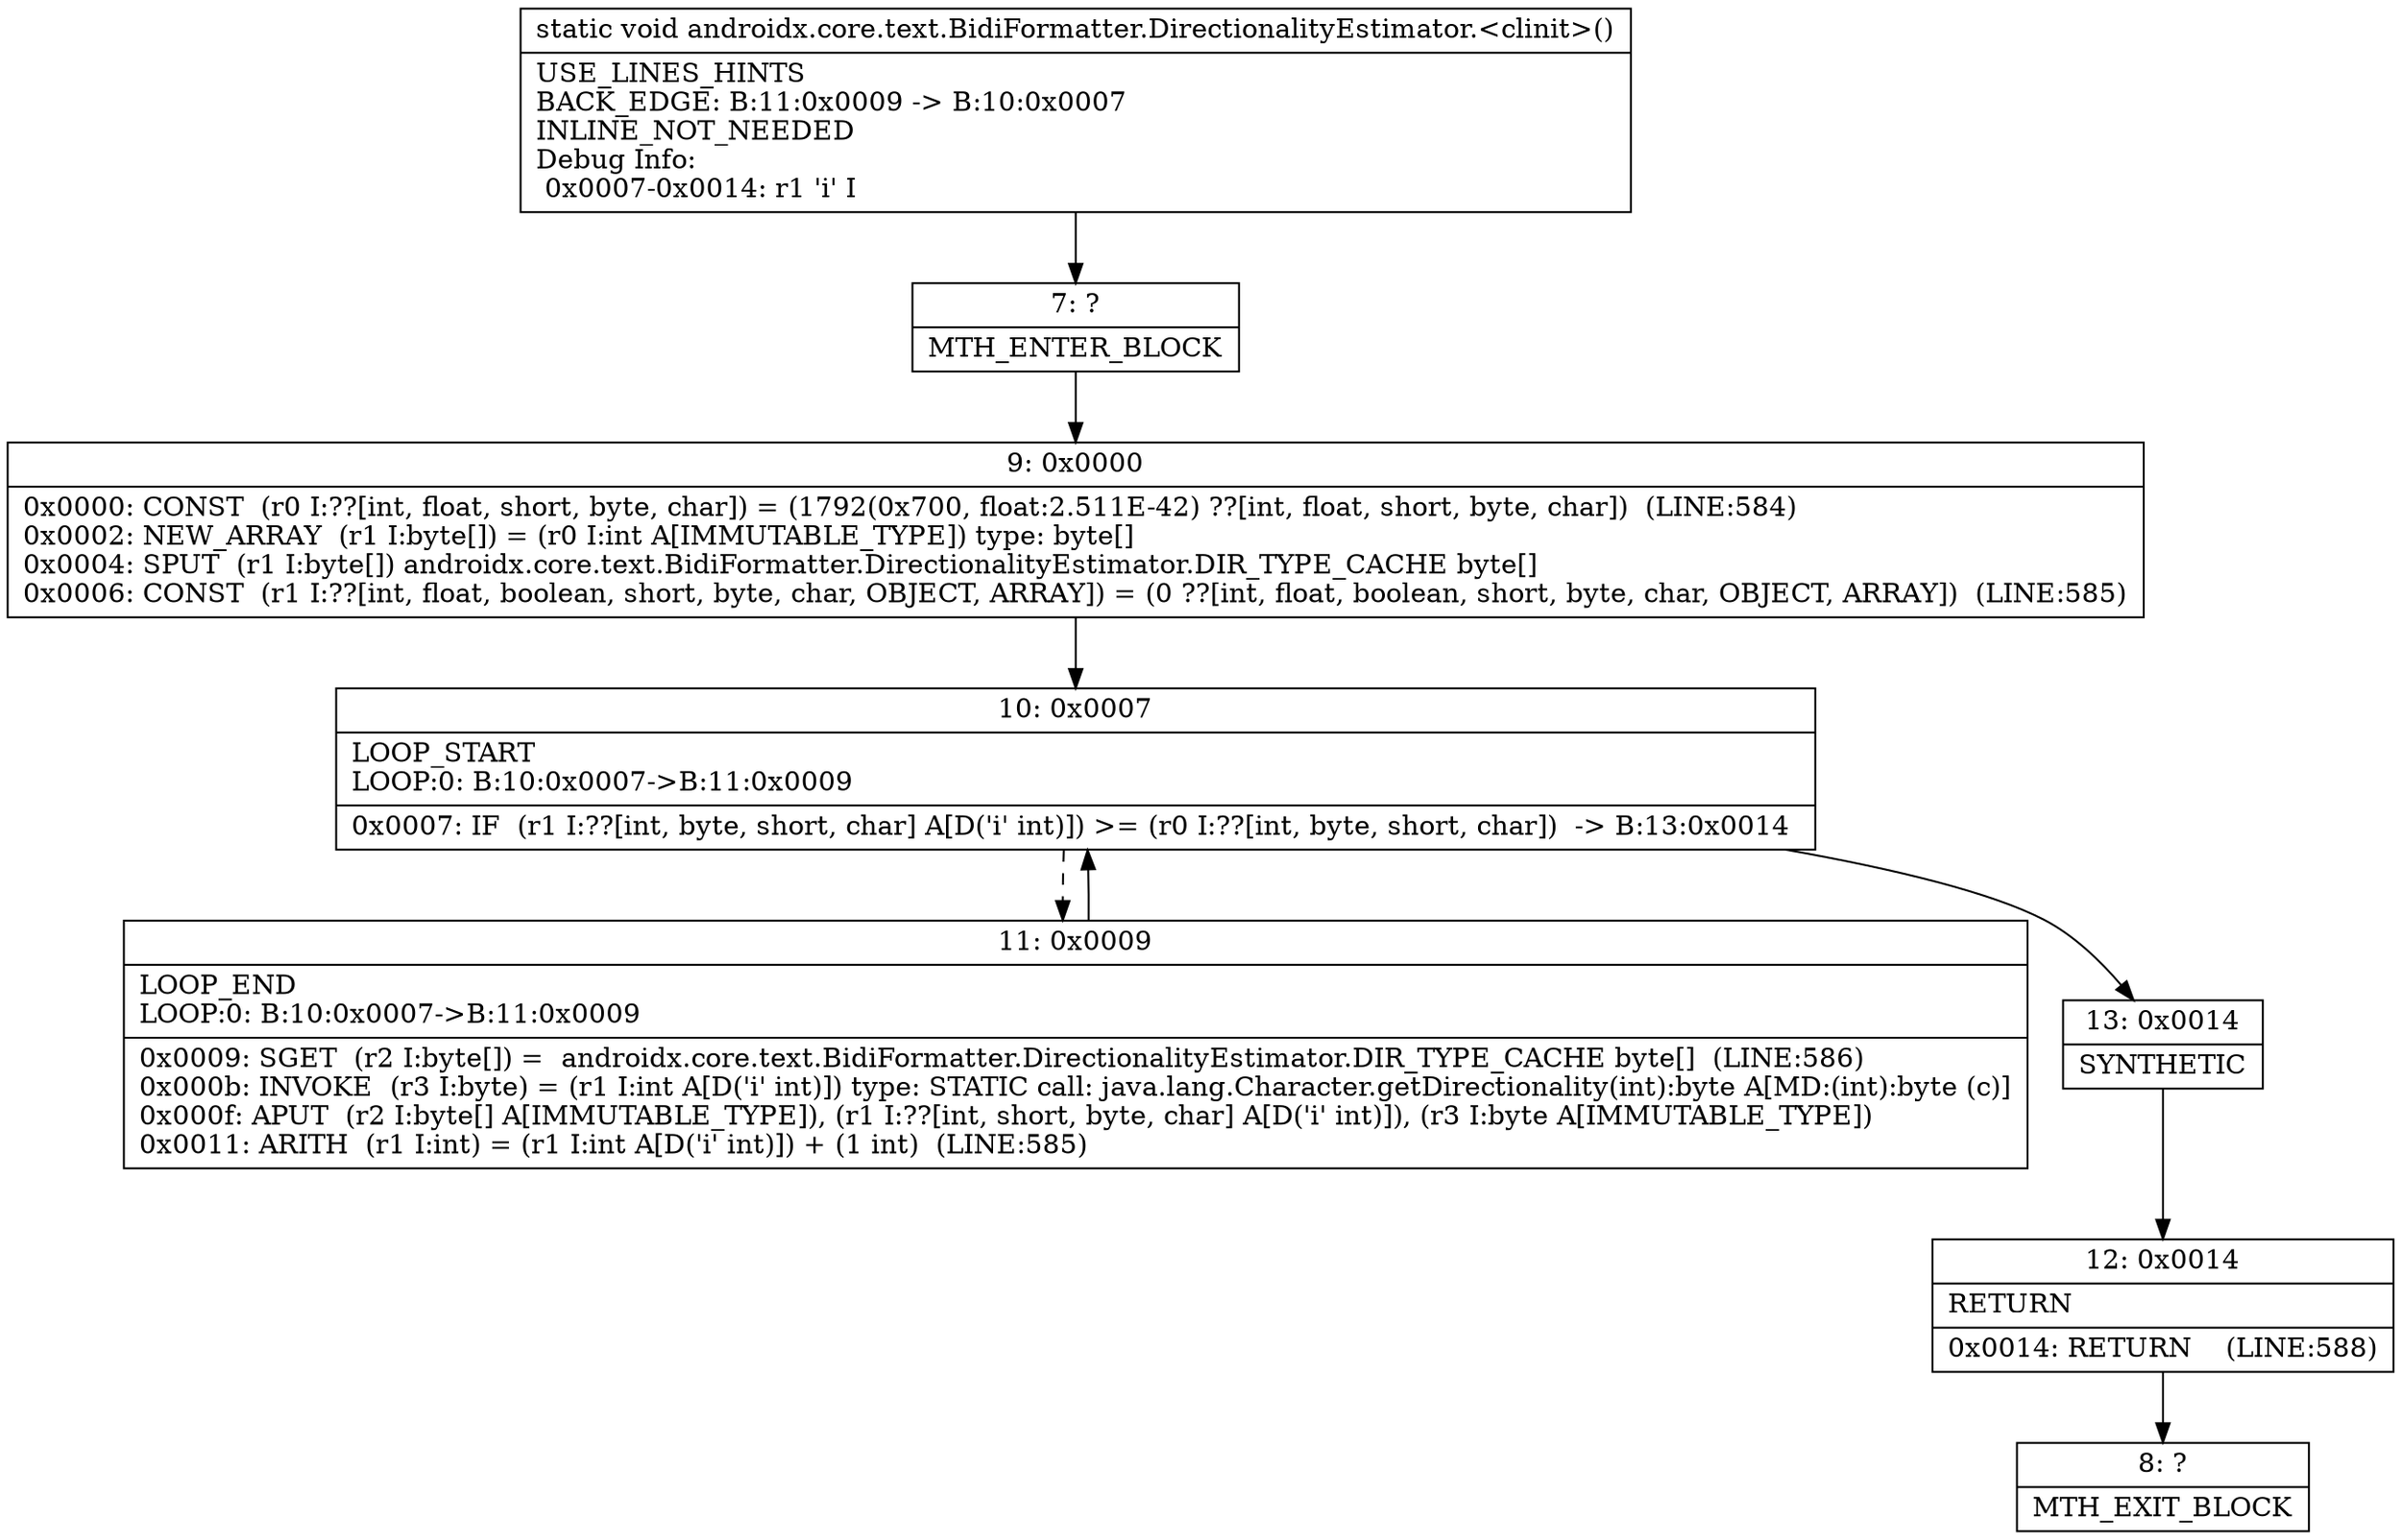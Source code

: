 digraph "CFG forandroidx.core.text.BidiFormatter.DirectionalityEstimator.\<clinit\>()V" {
Node_7 [shape=record,label="{7\:\ ?|MTH_ENTER_BLOCK\l}"];
Node_9 [shape=record,label="{9\:\ 0x0000|0x0000: CONST  (r0 I:??[int, float, short, byte, char]) = (1792(0x700, float:2.511E\-42) ??[int, float, short, byte, char])  (LINE:584)\l0x0002: NEW_ARRAY  (r1 I:byte[]) = (r0 I:int A[IMMUTABLE_TYPE]) type: byte[] \l0x0004: SPUT  (r1 I:byte[]) androidx.core.text.BidiFormatter.DirectionalityEstimator.DIR_TYPE_CACHE byte[] \l0x0006: CONST  (r1 I:??[int, float, boolean, short, byte, char, OBJECT, ARRAY]) = (0 ??[int, float, boolean, short, byte, char, OBJECT, ARRAY])  (LINE:585)\l}"];
Node_10 [shape=record,label="{10\:\ 0x0007|LOOP_START\lLOOP:0: B:10:0x0007\-\>B:11:0x0009\l|0x0007: IF  (r1 I:??[int, byte, short, char] A[D('i' int)]) \>= (r0 I:??[int, byte, short, char])  \-\> B:13:0x0014 \l}"];
Node_11 [shape=record,label="{11\:\ 0x0009|LOOP_END\lLOOP:0: B:10:0x0007\-\>B:11:0x0009\l|0x0009: SGET  (r2 I:byte[]) =  androidx.core.text.BidiFormatter.DirectionalityEstimator.DIR_TYPE_CACHE byte[]  (LINE:586)\l0x000b: INVOKE  (r3 I:byte) = (r1 I:int A[D('i' int)]) type: STATIC call: java.lang.Character.getDirectionality(int):byte A[MD:(int):byte (c)]\l0x000f: APUT  (r2 I:byte[] A[IMMUTABLE_TYPE]), (r1 I:??[int, short, byte, char] A[D('i' int)]), (r3 I:byte A[IMMUTABLE_TYPE]) \l0x0011: ARITH  (r1 I:int) = (r1 I:int A[D('i' int)]) + (1 int)  (LINE:585)\l}"];
Node_13 [shape=record,label="{13\:\ 0x0014|SYNTHETIC\l}"];
Node_12 [shape=record,label="{12\:\ 0x0014|RETURN\l|0x0014: RETURN    (LINE:588)\l}"];
Node_8 [shape=record,label="{8\:\ ?|MTH_EXIT_BLOCK\l}"];
MethodNode[shape=record,label="{static void androidx.core.text.BidiFormatter.DirectionalityEstimator.\<clinit\>()  | USE_LINES_HINTS\lBACK_EDGE: B:11:0x0009 \-\> B:10:0x0007\lINLINE_NOT_NEEDED\lDebug Info:\l  0x0007\-0x0014: r1 'i' I\l}"];
MethodNode -> Node_7;Node_7 -> Node_9;
Node_9 -> Node_10;
Node_10 -> Node_11[style=dashed];
Node_10 -> Node_13;
Node_11 -> Node_10;
Node_13 -> Node_12;
Node_12 -> Node_8;
}

